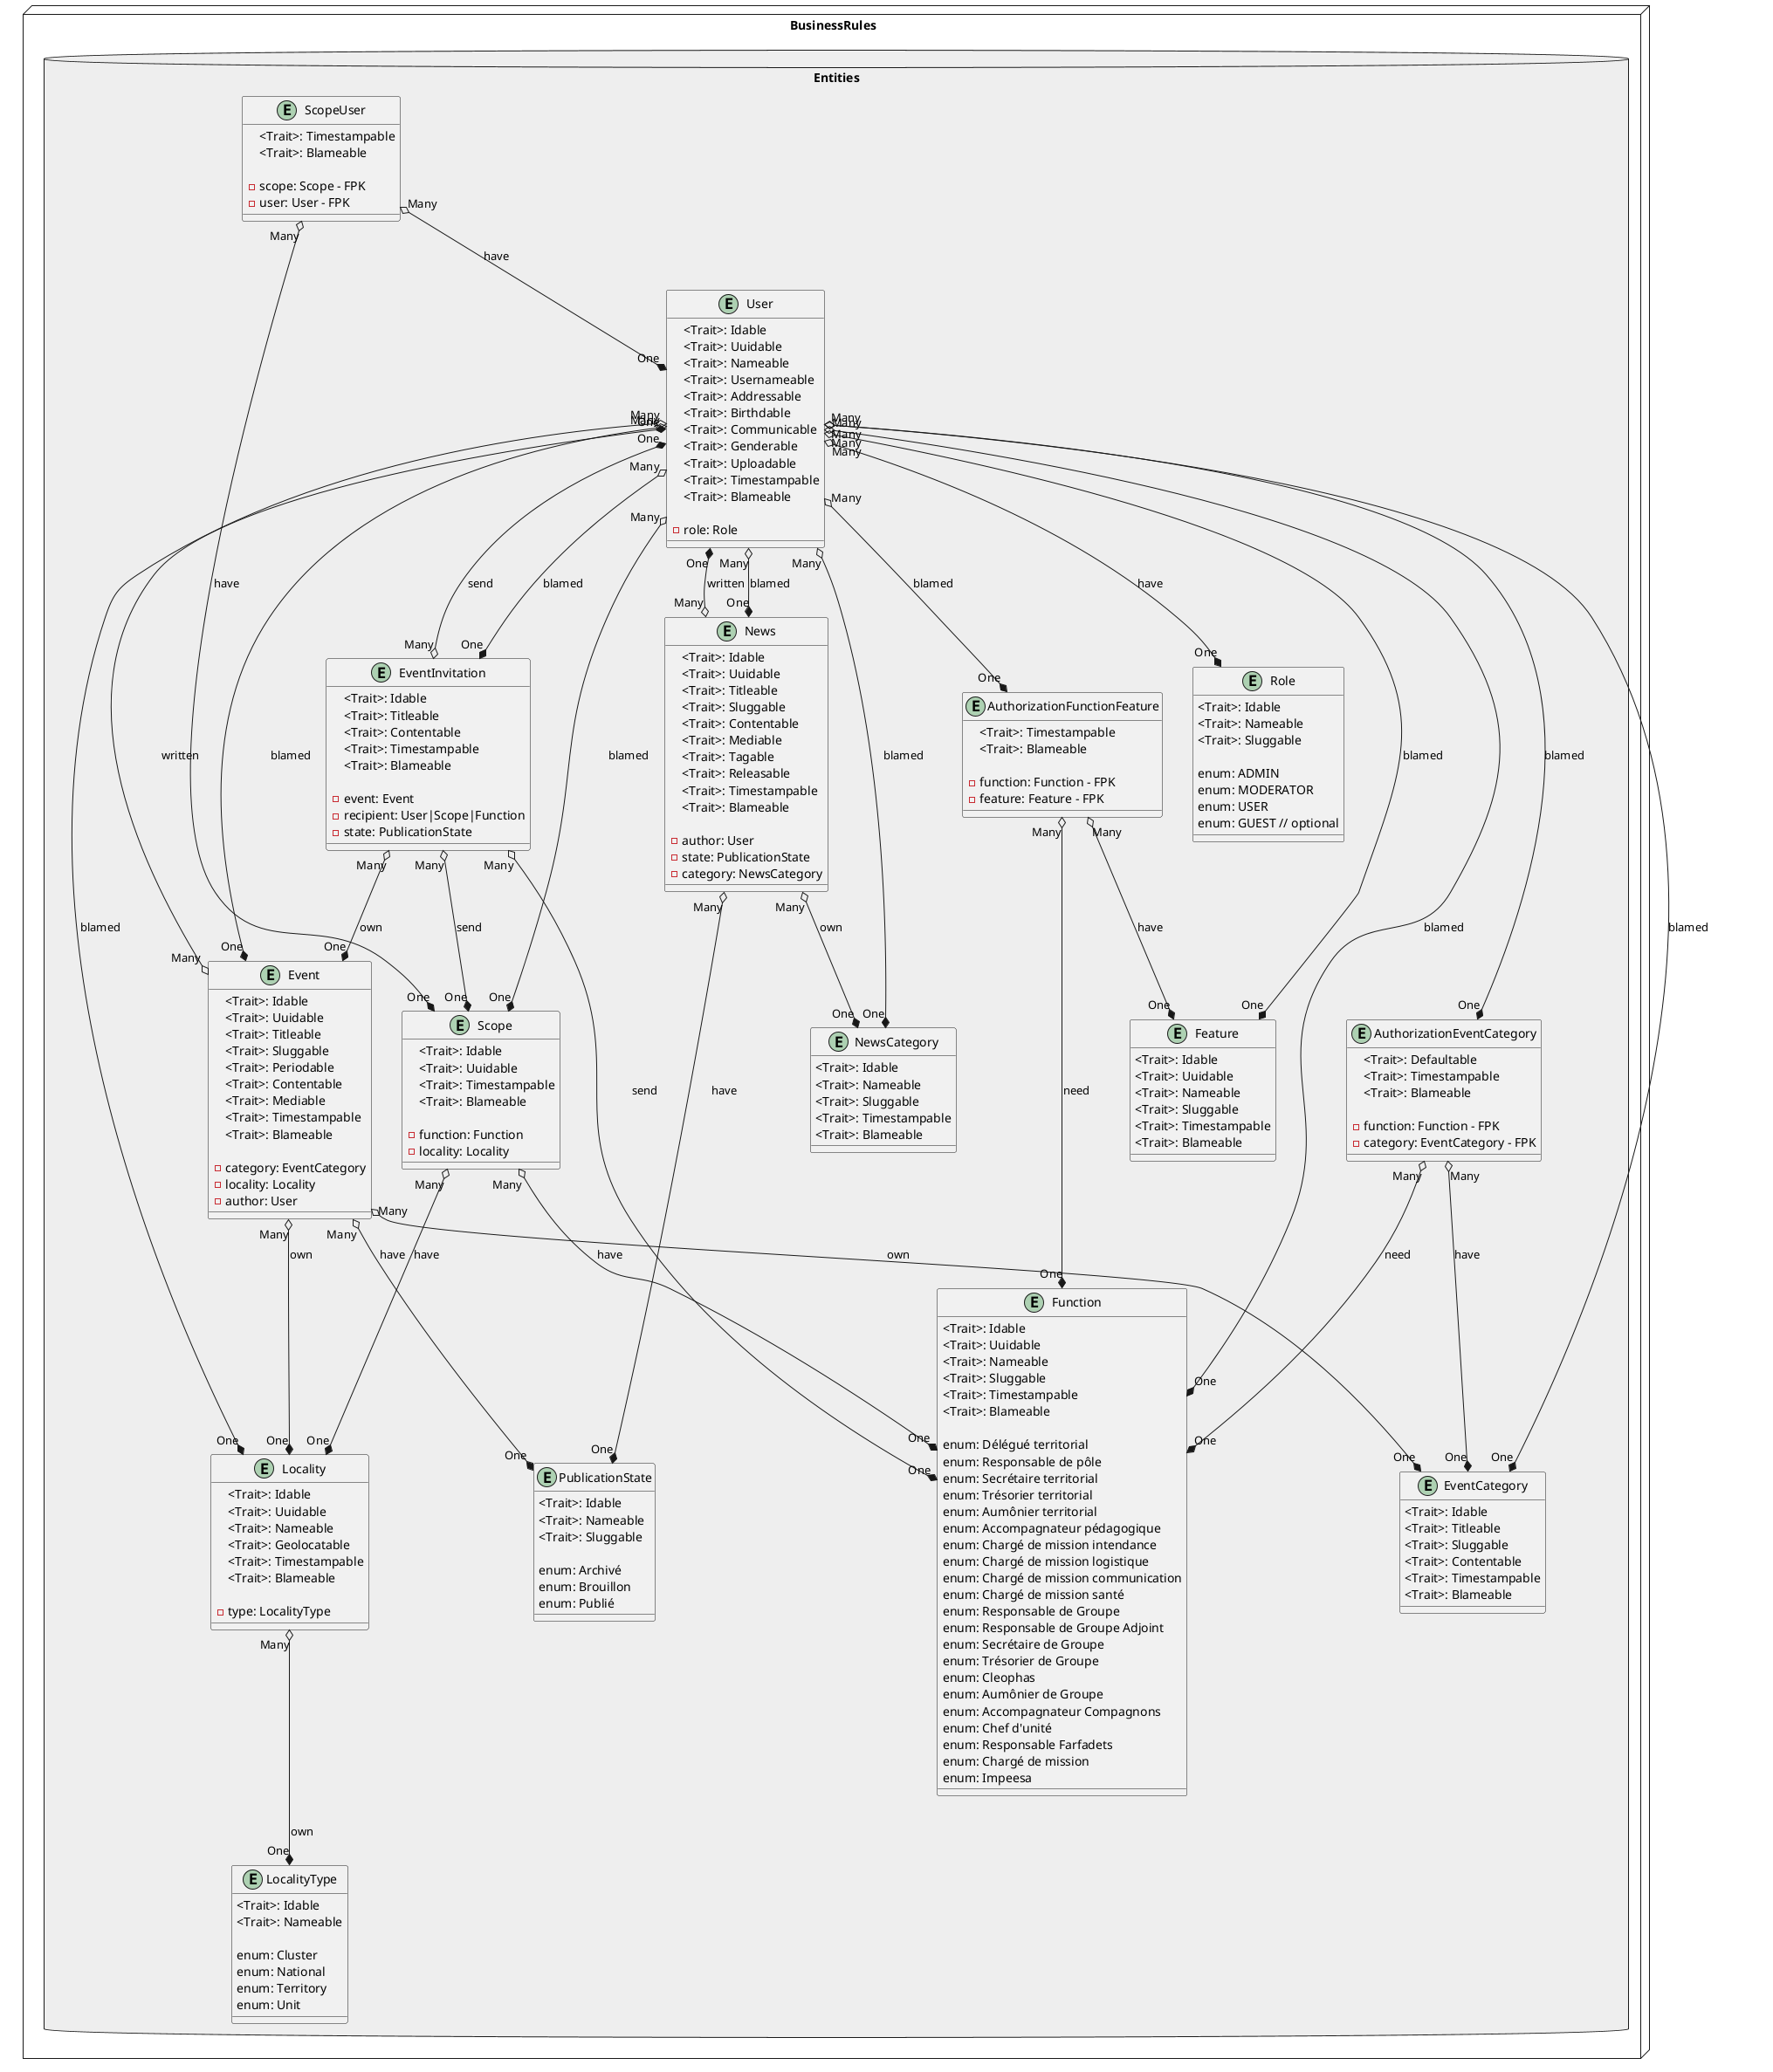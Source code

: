 @startuml
package "BusinessRules" <<Node>> #FFF {
    package "Entities" <<Database>> #EEE {
        entity AuthorizationFunctionFeature {
            <Trait>: Timestampable
            <Trait>: Blameable

            -{field} function: Function - FPK
            -{field} feature: Feature - FPK
        }

        entity AuthorizationEventCategory {
            <Trait>: Defaultable
            <Trait>: Timestampable
            <Trait>: Blameable

            -{field} function: Function - FPK
            -{field} category: EventCategory - FPK
        }

        entity Feature {
            <Trait>: Idable
            <Trait>: Uuidable
            <Trait>: Nameable
            <Trait>: Sluggable
            <Trait>: Timestampable
            <Trait>: Blameable
        }

        entity Function {
            <Trait>: Idable
            <Trait>: Uuidable
            <Trait>: Nameable
            <Trait>: Sluggable
            <Trait>: Timestampable
            <Trait>: Blameable

            enum: Délégué territorial
            enum: Responsable de pôle
            enum: Secrétaire territorial
            enum: Trésorier territorial
            enum: Aumônier territorial
            enum: Accompagnateur pédagogique
            enum: Chargé de mission intendance
            enum: Chargé de mission logistique
            enum: Chargé de mission communication
            enum: Chargé de mission santé
            enum: Responsable de Groupe
            enum: Responsable de Groupe Adjoint
            enum: Secrétaire de Groupe
            enum: Trésorier de Groupe
            enum: Cleophas
            enum: Aumônier de Groupe
            enum: Accompagnateur Compagnons
            enum: Chef d'unité
            enum: Responsable Farfadets
            enum: Chargé de mission
            enum: Impeesa
        }

        entity Event {
            <Trait>: Idable
            <Trait>: Uuidable
            <Trait>: Titleable
            <Trait>: Sluggable
            <Trait>: Periodable
            <Trait>: Contentable
            <Trait>: Mediable
            <Trait>: Timestampable
            <Trait>: Blameable

            -{field} category: EventCategory
            -{field} locality: Locality
            -{field} author: User
        }

        entity EventCategory {
            <Trait>: Idable
            <Trait>: Titleable
            <Trait>: Sluggable
            <Trait>: Contentable
            <Trait>: Timestampable
            <Trait>: Blameable
        }

        entity EventInvitation {
            <Trait>: Idable
            <Trait>: Titleable
            <Trait>: Contentable
            <Trait>: Timestampable
            <Trait>: Blameable

            -{field} event: Event
            -{field} recipient: User|Scope|Function
            -{field} state: PublicationState
        }

        entity Locality {
            <Trait>: Idable
            <Trait>: Uuidable
            <Trait>: Nameable
            <Trait>: Geolocatable
            <Trait>: Timestampable
            <Trait>: Blameable

            -{field} type: LocalityType
        }

        entity LocalityType {
            <Trait>: Idable
            <Trait>: Nameable

            enum: Cluster
            enum: National
            enum: Territory
            enum: Unit
        }

        entity News {
            <Trait>: Idable
            <Trait>: Uuidable
            <Trait>: Titleable
            <Trait>: Sluggable
            <Trait>: Contentable
            <Trait>: Mediable
            <Trait>: Tagable
            <Trait>: Releasable
            <Trait>: Timestampable
            <Trait>: Blameable

            -{field} author: User
            -{field} state: PublicationState
            -{field} category: NewsCategory
        }

        entity NewsCategory {
            <Trait>: Idable
            <Trait>: Nameable
            <Trait>: Sluggable
            <Trait>: Timestampable
            <Trait>: Blameable
        }

        entity PublicationState {
            <Trait>: Idable
            <Trait>: Nameable
            <Trait>: Sluggable

            enum: Archivé
            enum: Brouillon
            enum: Publié
        }

        entity Role {
            <Trait>: Idable
            <Trait>: Nameable
            <Trait>: Sluggable

            enum: ADMIN
            enum: MODERATOR
            enum: USER
            enum: GUEST // optional
        }

        entity Scope {
            <Trait>: Idable
            <Trait>: Uuidable
            <Trait>: Timestampable
            <Trait>: Blameable

            -{field} function: Function
            -{field} locality: Locality
        }

        entity ScopeUser {
            <Trait>: Timestampable
            <Trait>: Blameable

            -{field} scope: Scope - FPK
            -{field} user: User - FPK
        }

        entity User {
            <Trait>: Idable
            <Trait>: Uuidable
            <Trait>: Nameable
            <Trait>: Usernameable
            <Trait>: Addressable
            <Trait>: Birthdable
            <Trait>: Communicable
            <Trait>: Genderable
            <Trait>: Uploadable
            <Trait>: Timestampable
            <Trait>: Blameable

            -{field} role: Role
        }

        AuthorizationFunctionFeature "Many" o--* "One" Function: need
        AuthorizationFunctionFeature "Many" o--* "One" Feature: have

        AuthorizationEventCategory "Many" o--* "One" Function: need
        AuthorizationEventCategory "Many" o--* "One" EventCategory: have

        Event "Many" o--* "One" EventCategory: own
        Event "Many" o--* "One" Locality: own
        Event "Many" o--* "One" User: written
        Event "Many" o--* "One" PublicationState: have

        EventInvitation "Many" o--* "One" Event: own
        EventInvitation "Many" o--* "One" User: send
        EventInvitation "Many" o--* "One" Scope: send
        EventInvitation "Many" o--* "One" Function: send

        Locality "Many" o--* "One" LocalityType: own

        News "Many" o--* "One" User: written
        News "Many" o--* "One" NewsCategory: own
        News "Many" o--* "One" PublicationState: have

        Scope "Many" o--* "One" Function: have
        Scope "Many" o--* "One" Locality: have

        ScopeUser "Many" o--* "One" Scope: have
        ScopeUser "Many" o--* "One" User: have

        User "Many" o--* "One" Role: have
        User "Many" o--* "One" AuthorizationFunctionFeature: blamed
        User "Many" o--* "One" AuthorizationEventCategory: blamed
        User "Many" o--* "One" Feature: blamed
        User "Many" o--* "One" Function: blamed
        User "Many" o--* "One" Event: blamed
        User "Many" o--* "One" EventCategory: blamed
        User "Many" o--* "One" EventInvitation: blamed
        User "Many" o--* "One" Locality: blamed
        User "Many" o--* "One" News: blamed
        User "Many" o--* "One" NewsCategory: blamed
        User "Many" o--* "One" Scope: blamed
    }
}
@enduml
